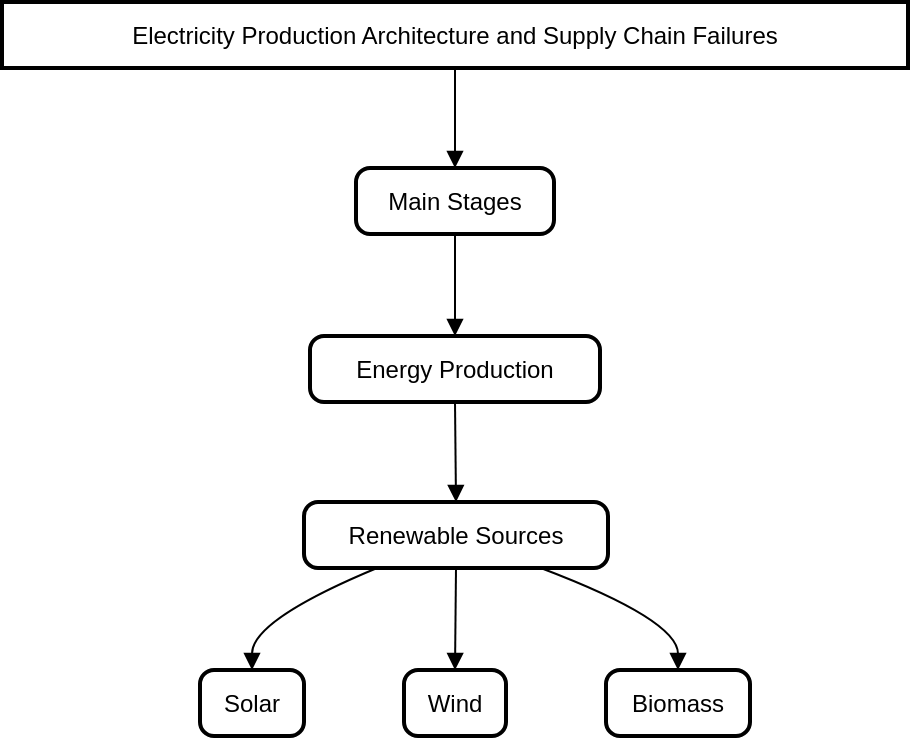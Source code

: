 <mxfile version="24.7.12">
  <diagram name="Page-1" id="YKSEt_PR9zzqpn5G-DZN">
    <mxGraphModel>
      <root>
        <mxCell id="0" />
        <mxCell id="1" parent="0" />
        <mxCell id="2" value="Electricity Production Architecture and Supply Chain Failures" style="whiteSpace=wrap;strokeWidth=2;" vertex="1" parent="1">
          <mxGeometry width="453" height="33" as="geometry" />
        </mxCell>
        <mxCell id="3" value="Main Stages" style="rounded=1;absoluteArcSize=1;arcSize=14;whiteSpace=wrap;strokeWidth=2;" vertex="1" parent="1">
          <mxGeometry x="177" y="83" width="99" height="33" as="geometry" />
        </mxCell>
        <mxCell id="4" value="Energy Production" style="rounded=1;absoluteArcSize=1;arcSize=14;whiteSpace=wrap;strokeWidth=2;" vertex="1" parent="1">
          <mxGeometry x="154" y="167" width="145" height="33" as="geometry" />
        </mxCell>
        <mxCell id="5" value="Renewable Sources" style="rounded=1;absoluteArcSize=1;arcSize=14;whiteSpace=wrap;strokeWidth=2;" vertex="1" parent="1">
          <mxGeometry x="151" y="250" width="152" height="33" as="geometry" />
        </mxCell>
        <mxCell id="6" value="Solar" style="rounded=1;absoluteArcSize=1;arcSize=14;whiteSpace=wrap;strokeWidth=2;" vertex="1" parent="1">
          <mxGeometry x="99" y="334" width="52" height="33" as="geometry" />
        </mxCell>
        <mxCell id="7" value="Wind" style="rounded=1;absoluteArcSize=1;arcSize=14;whiteSpace=wrap;strokeWidth=2;" vertex="1" parent="1">
          <mxGeometry x="201" y="334" width="51" height="33" as="geometry" />
        </mxCell>
        <mxCell id="8" value="Biomass" style="rounded=1;absoluteArcSize=1;arcSize=14;whiteSpace=wrap;strokeWidth=2;" vertex="1" parent="1">
          <mxGeometry x="302" y="334" width="72" height="33" as="geometry" />
        </mxCell>
        <mxCell id="9" value="" style="curved=1;startArrow=none;endArrow=block;exitX=0.5;exitY=1.01;entryX=0.5;entryY=0.01;" edge="1" parent="1" source="2" target="3">
          <mxGeometry relative="1" as="geometry">
            <Array as="points" />
          </mxGeometry>
        </mxCell>
        <mxCell id="10" value="" style="curved=1;startArrow=none;endArrow=block;exitX=0.5;exitY=1.02;entryX=0.5;entryY=-0.01;" edge="1" parent="1" source="3" target="4">
          <mxGeometry relative="1" as="geometry">
            <Array as="points" />
          </mxGeometry>
        </mxCell>
        <mxCell id="11" value="" style="curved=1;startArrow=none;endArrow=block;exitX=0.5;exitY=1.01;entryX=0.5;entryY=0.01;" edge="1" parent="1" source="4" target="5">
          <mxGeometry relative="1" as="geometry">
            <Array as="points" />
          </mxGeometry>
        </mxCell>
        <mxCell id="12" value="" style="curved=1;startArrow=none;endArrow=block;exitX=0.23;exitY=1.02;entryX=0.5;entryY=-0.01;" edge="1" parent="1" source="5" target="6">
          <mxGeometry relative="1" as="geometry">
            <Array as="points">
              <mxPoint x="125" y="309" />
            </Array>
          </mxGeometry>
        </mxCell>
        <mxCell id="13" value="" style="curved=1;startArrow=none;endArrow=block;exitX=0.5;exitY=1.02;entryX=0.5;entryY=-0.01;" edge="1" parent="1" source="5" target="7">
          <mxGeometry relative="1" as="geometry">
            <Array as="points" />
          </mxGeometry>
        </mxCell>
        <mxCell id="14" value="" style="curved=1;startArrow=none;endArrow=block;exitX=0.79;exitY=1.02;entryX=0.5;entryY=-0.01;" edge="1" parent="1" source="5" target="8">
          <mxGeometry relative="1" as="geometry">
            <Array as="points">
              <mxPoint x="338" y="309" />
            </Array>
          </mxGeometry>
        </mxCell>
      </root>
    </mxGraphModel>
  </diagram>
</mxfile>

